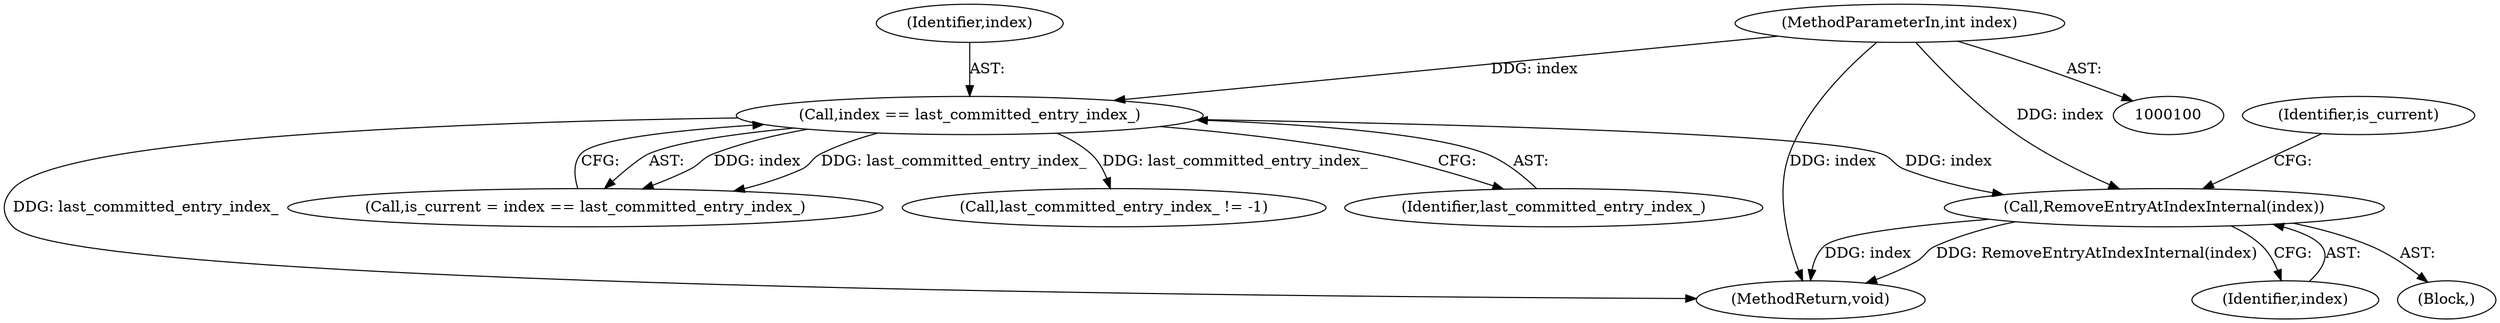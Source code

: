 digraph "1_Chrome_6a13a6c2fbae0b3269743e6a141fdfe0d9ec9793_7@API" {
"1000110" [label="(Call,RemoveEntryAtIndexInternal(index))"];
"1000107" [label="(Call,index == last_committed_entry_index_)"];
"1000101" [label="(MethodParameterIn,int index)"];
"1000137" [label="(MethodReturn,void)"];
"1000109" [label="(Identifier,last_committed_entry_index_)"];
"1000113" [label="(Identifier,is_current)"];
"1000111" [label="(Identifier,index)"];
"1000101" [label="(MethodParameterIn,int index)"];
"1000116" [label="(Call,last_committed_entry_index_ != -1)"];
"1000108" [label="(Identifier,index)"];
"1000103" [label="(Block,)"];
"1000105" [label="(Call,is_current = index == last_committed_entry_index_)"];
"1000107" [label="(Call,index == last_committed_entry_index_)"];
"1000110" [label="(Call,RemoveEntryAtIndexInternal(index))"];
"1000110" -> "1000103"  [label="AST: "];
"1000110" -> "1000111"  [label="CFG: "];
"1000111" -> "1000110"  [label="AST: "];
"1000113" -> "1000110"  [label="CFG: "];
"1000110" -> "1000137"  [label="DDG: RemoveEntryAtIndexInternal(index)"];
"1000110" -> "1000137"  [label="DDG: index"];
"1000107" -> "1000110"  [label="DDG: index"];
"1000101" -> "1000110"  [label="DDG: index"];
"1000107" -> "1000105"  [label="AST: "];
"1000107" -> "1000109"  [label="CFG: "];
"1000108" -> "1000107"  [label="AST: "];
"1000109" -> "1000107"  [label="AST: "];
"1000105" -> "1000107"  [label="CFG: "];
"1000107" -> "1000137"  [label="DDG: last_committed_entry_index_"];
"1000107" -> "1000105"  [label="DDG: index"];
"1000107" -> "1000105"  [label="DDG: last_committed_entry_index_"];
"1000101" -> "1000107"  [label="DDG: index"];
"1000107" -> "1000116"  [label="DDG: last_committed_entry_index_"];
"1000101" -> "1000100"  [label="AST: "];
"1000101" -> "1000137"  [label="DDG: index"];
}
